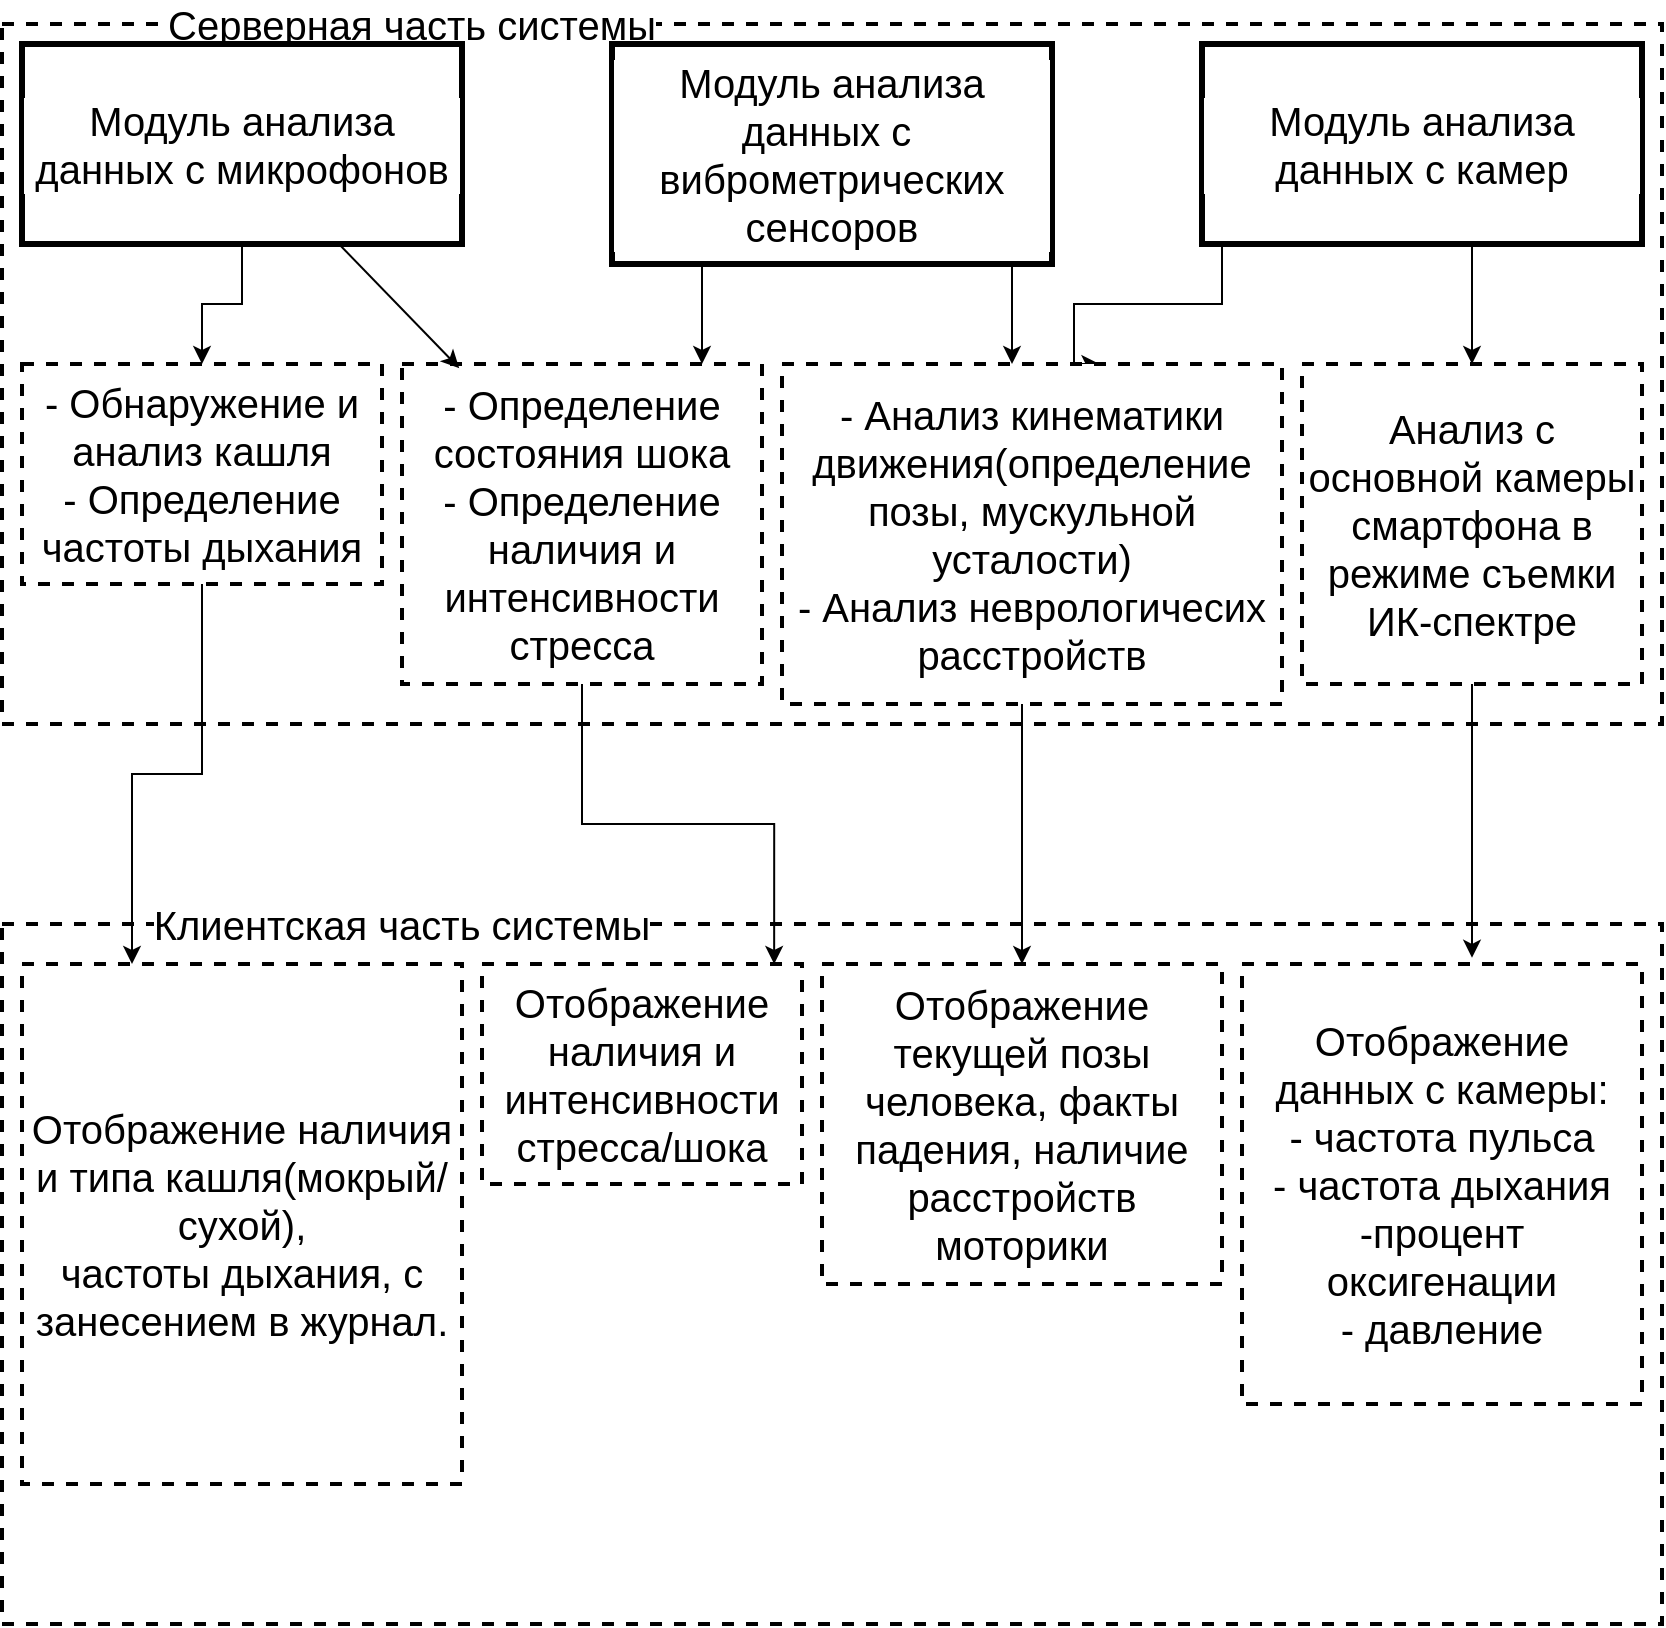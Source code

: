 <mxfile version="13.6.9" type="github"><diagram id="Hn-vYV_qxTTqjvjzKSBe" name="Page-1"><mxGraphModel dx="1426" dy="713" grid="1" gridSize="10" guides="1" tooltips="1" connect="1" arrows="1" fold="1" page="1" pageScale="1" pageWidth="850" pageHeight="1100" math="0" shadow="0"><root><mxCell id="0"/><mxCell id="1" parent="0"/><mxCell id="Nb0pOmXJ2of3hoLyl4rH-2" value="" style="rounded=0;whiteSpace=wrap;html=1;dashed=1;strokeWidth=2;perimeterSpacing=1;fillColor=none;" vertex="1" parent="1"><mxGeometry x="10" y="230" width="830" height="350" as="geometry"/></mxCell><mxCell id="Nb0pOmXJ2of3hoLyl4rH-3" value="" style="rounded=0;whiteSpace=wrap;html=1;dashed=1;strokeWidth=2;perimeterSpacing=1;fillColor=none;" vertex="1" parent="1"><mxGeometry x="10" y="680" width="830" height="350" as="geometry"/></mxCell><mxCell id="Nb0pOmXJ2of3hoLyl4rH-4" value="Серверная часть системы" style="text;html=1;strokeColor=none;fillColor=none;align=center;verticalAlign=middle;whiteSpace=wrap;rounded=0;dashed=1;opacity=0;labelBackgroundColor=#ffffff;fontSize=20;" vertex="1" parent="1"><mxGeometry x="80" y="220" width="270" height="20" as="geometry"/></mxCell><mxCell id="Nb0pOmXJ2of3hoLyl4rH-5" value="&lt;div&gt;Клиентская часть системы&lt;/div&gt;" style="text;html=1;strokeColor=none;fillColor=none;align=center;verticalAlign=middle;whiteSpace=wrap;rounded=0;dashed=1;labelBackgroundColor=#ffffff;fontSize=20;opacity=0;" vertex="1" parent="1"><mxGeometry x="40" y="670" width="340" height="20" as="geometry"/></mxCell><mxCell id="Nb0pOmXJ2of3hoLyl4rH-16" value="" style="edgeStyle=orthogonalEdgeStyle;rounded=0;orthogonalLoop=1;jettySize=auto;html=1;fontSize=20;" edge="1" parent="1" source="Nb0pOmXJ2of3hoLyl4rH-6" target="Nb0pOmXJ2of3hoLyl4rH-15"><mxGeometry relative="1" as="geometry"/></mxCell><mxCell id="Nb0pOmXJ2of3hoLyl4rH-6" value="Модуль анализа данных с микрофонов " style="rounded=0;whiteSpace=wrap;html=1;labelBackgroundColor=#ffffff;strokeWidth=3;fontSize=20;fillColor=#FFFFFF;" vertex="1" parent="1"><mxGeometry x="20" y="240" width="220" height="100" as="geometry"/></mxCell><mxCell id="Nb0pOmXJ2of3hoLyl4rH-24" value="" style="edgeStyle=orthogonalEdgeStyle;rounded=0;orthogonalLoop=1;jettySize=auto;html=1;fontSize=20;entryX=0.635;entryY=0;entryDx=0;entryDy=0;entryPerimeter=0;" edge="1" parent="1" source="Nb0pOmXJ2of3hoLyl4rH-8" target="Nb0pOmXJ2of3hoLyl4rH-21"><mxGeometry relative="1" as="geometry"><Array as="points"><mxPoint x="620" y="370"/><mxPoint x="546" y="370"/></Array></mxGeometry></mxCell><mxCell id="Nb0pOmXJ2of3hoLyl4rH-25" value="" style="edgeStyle=orthogonalEdgeStyle;rounded=0;orthogonalLoop=1;jettySize=auto;html=1;fontSize=20;" edge="1" parent="1" source="Nb0pOmXJ2of3hoLyl4rH-8" target="Nb0pOmXJ2of3hoLyl4rH-22"><mxGeometry relative="1" as="geometry"><Array as="points"><mxPoint x="745" y="350"/><mxPoint x="745" y="350"/></Array></mxGeometry></mxCell><mxCell id="Nb0pOmXJ2of3hoLyl4rH-8" value="&lt;div&gt;Модуль анализа данных с камер&lt;/div&gt;" style="rounded=0;whiteSpace=wrap;html=1;labelBackgroundColor=#ffffff;strokeWidth=3;fillColor=#FFFFFF;fontSize=20;" vertex="1" parent="1"><mxGeometry x="610" y="240" width="220" height="100" as="geometry"/></mxCell><mxCell id="Nb0pOmXJ2of3hoLyl4rH-18" value="" style="edgeStyle=orthogonalEdgeStyle;rounded=0;orthogonalLoop=1;jettySize=auto;html=1;fontSize=20;" edge="1" parent="1" source="Nb0pOmXJ2of3hoLyl4rH-14" target="Nb0pOmXJ2of3hoLyl4rH-17"><mxGeometry relative="1" as="geometry"><Array as="points"><mxPoint x="360" y="360"/><mxPoint x="360" y="360"/></Array></mxGeometry></mxCell><mxCell id="Nb0pOmXJ2of3hoLyl4rH-23" value="" style="edgeStyle=orthogonalEdgeStyle;rounded=0;orthogonalLoop=1;jettySize=auto;html=1;fontSize=20;" edge="1" parent="1" source="Nb0pOmXJ2of3hoLyl4rH-14" target="Nb0pOmXJ2of3hoLyl4rH-21"><mxGeometry relative="1" as="geometry"><Array as="points"><mxPoint x="515" y="360"/><mxPoint x="515" y="360"/></Array></mxGeometry></mxCell><mxCell id="Nb0pOmXJ2of3hoLyl4rH-14" value="Модуль анализа данных с&amp;nbsp; виброметрических сенсоров" style="rounded=0;whiteSpace=wrap;html=1;labelBackgroundColor=#ffffff;strokeWidth=3;fillColor=#FFFFFF;fontSize=20;" vertex="1" parent="1"><mxGeometry x="315" y="240" width="220" height="110" as="geometry"/></mxCell><mxCell id="Nb0pOmXJ2of3hoLyl4rH-31" value="" style="edgeStyle=orthogonalEdgeStyle;rounded=0;orthogonalLoop=1;jettySize=auto;html=1;fontSize=20;entryX=0.25;entryY=0;entryDx=0;entryDy=0;" edge="1" parent="1" source="Nb0pOmXJ2of3hoLyl4rH-15" target="Nb0pOmXJ2of3hoLyl4rH-27"><mxGeometry relative="1" as="geometry"><mxPoint x="110" y="605" as="targetPoint"/></mxGeometry></mxCell><mxCell id="Nb0pOmXJ2of3hoLyl4rH-15" value="&lt;div&gt;- Обнаружение и анализ кашля&lt;/div&gt;&lt;div&gt;- Определение частоты дыхания&lt;br&gt;&lt;/div&gt;" style="rounded=0;whiteSpace=wrap;html=1;dashed=1;labelBackgroundColor=#ffffff;strokeWidth=2;fillColor=#FFFFFF;fontSize=20;" vertex="1" parent="1"><mxGeometry x="20" y="400" width="180" height="110" as="geometry"/></mxCell><mxCell id="Nb0pOmXJ2of3hoLyl4rH-32" value="" style="edgeStyle=orthogonalEdgeStyle;rounded=0;orthogonalLoop=1;jettySize=auto;html=1;fontSize=20;entryX=0.913;entryY=0;entryDx=0;entryDy=0;entryPerimeter=0;" edge="1" parent="1" source="Nb0pOmXJ2of3hoLyl4rH-17" target="Nb0pOmXJ2of3hoLyl4rH-28"><mxGeometry relative="1" as="geometry"/></mxCell><mxCell id="Nb0pOmXJ2of3hoLyl4rH-17" value="&lt;div&gt;- Определение состояния шока&lt;/div&gt;&lt;div&gt;- Определение наличия и интенсивности стресса&lt;br&gt;&lt;/div&gt;" style="rounded=0;whiteSpace=wrap;html=1;dashed=1;labelBackgroundColor=#ffffff;strokeWidth=2;fillColor=#FFFFFF;fontSize=20;" vertex="1" parent="1"><mxGeometry x="210" y="400" width="180" height="160" as="geometry"/></mxCell><mxCell id="Nb0pOmXJ2of3hoLyl4rH-19" value="" style="endArrow=classic;html=1;fontSize=20;entryX=0.159;entryY=0.013;entryDx=0;entryDy=0;entryPerimeter=0;" edge="1" parent="1" source="Nb0pOmXJ2of3hoLyl4rH-6" target="Nb0pOmXJ2of3hoLyl4rH-17"><mxGeometry width="50" height="50" relative="1" as="geometry"><mxPoint x="240" y="390" as="sourcePoint"/><mxPoint x="290" y="340" as="targetPoint"/></mxGeometry></mxCell><mxCell id="Nb0pOmXJ2of3hoLyl4rH-33" value="" style="edgeStyle=orthogonalEdgeStyle;rounded=0;orthogonalLoop=1;jettySize=auto;html=1;fontSize=20;entryX=0.5;entryY=0;entryDx=0;entryDy=0;" edge="1" parent="1" source="Nb0pOmXJ2of3hoLyl4rH-21" target="Nb0pOmXJ2of3hoLyl4rH-29"><mxGeometry relative="1" as="geometry"><mxPoint x="590" y="620" as="targetPoint"/><Array as="points"><mxPoint x="520" y="600"/><mxPoint x="520" y="600"/></Array></mxGeometry></mxCell><mxCell id="Nb0pOmXJ2of3hoLyl4rH-21" value="&lt;div&gt;- Анализ кинематики движения(определение позы, мускульной усталости)&lt;/div&gt;&lt;div&gt;- Анализ неврологичесих расстройств&lt;br&gt;&lt;/div&gt;" style="rounded=0;whiteSpace=wrap;html=1;labelBackgroundColor=#ffffff;strokeWidth=2;fillColor=#FFFFFF;fontSize=20;dashed=1;" vertex="1" parent="1"><mxGeometry x="400" y="400" width="250" height="170" as="geometry"/></mxCell><mxCell id="Nb0pOmXJ2of3hoLyl4rH-36" value="" style="edgeStyle=orthogonalEdgeStyle;rounded=0;orthogonalLoop=1;jettySize=auto;html=1;fontSize=20;entryX=0.575;entryY=-0.014;entryDx=0;entryDy=0;entryPerimeter=0;" edge="1" parent="1" source="Nb0pOmXJ2of3hoLyl4rH-22" target="Nb0pOmXJ2of3hoLyl4rH-26"><mxGeometry relative="1" as="geometry"><mxPoint x="745" y="690" as="targetPoint"/></mxGeometry></mxCell><mxCell id="Nb0pOmXJ2of3hoLyl4rH-22" value="Анализ с основной камеры смартфона в режиме съемки ИК-спектре" style="rounded=0;whiteSpace=wrap;html=1;dashed=1;labelBackgroundColor=#ffffff;strokeWidth=2;fillColor=#FFFFFF;fontSize=20;" vertex="1" parent="1"><mxGeometry x="660" y="400" width="170" height="160" as="geometry"/></mxCell><mxCell id="Nb0pOmXJ2of3hoLyl4rH-26" value="&lt;div&gt;Отображение данных с камеры:&lt;/div&gt;&lt;div&gt;- частота пульса&lt;/div&gt;&lt;div&gt;- частота дыхания&lt;/div&gt;&lt;div&gt;-процент оксигенации&lt;/div&gt;&lt;div&gt;- давление&lt;br&gt;&lt;/div&gt;" style="rounded=0;whiteSpace=wrap;html=1;dashed=1;labelBackgroundColor=#ffffff;strokeWidth=2;fillColor=#FFFFFF;fontSize=20;" vertex="1" parent="1"><mxGeometry x="630" y="700" width="200" height="220" as="geometry"/></mxCell><mxCell id="Nb0pOmXJ2of3hoLyl4rH-27" value="&lt;div&gt;Отображение наличия и типа кашля(мокрый/сухой),&lt;/div&gt;&lt;div&gt;частоты дыхания, с занесением в журнал.&lt;/div&gt;" style="rounded=0;whiteSpace=wrap;html=1;dashed=1;labelBackgroundColor=#ffffff;strokeWidth=2;fillColor=#FFFFFF;fontSize=20;" vertex="1" parent="1"><mxGeometry x="20" y="700" width="220" height="260" as="geometry"/></mxCell><mxCell id="Nb0pOmXJ2of3hoLyl4rH-28" value="&lt;div&gt;Отображение наличия и интенсивности стресса/шока&lt;/div&gt;" style="rounded=0;whiteSpace=wrap;html=1;dashed=1;labelBackgroundColor=#ffffff;strokeWidth=2;fillColor=#FFFFFF;fontSize=20;" vertex="1" parent="1"><mxGeometry x="250" y="700" width="160" height="110" as="geometry"/></mxCell><mxCell id="Nb0pOmXJ2of3hoLyl4rH-29" value="Отображение текущей позы человека, факты падения, наличие расстройств моторики" style="rounded=0;whiteSpace=wrap;html=1;dashed=1;labelBackgroundColor=#ffffff;strokeWidth=2;fillColor=#FFFFFF;fontSize=20;" vertex="1" parent="1"><mxGeometry x="420" y="700" width="200" height="160" as="geometry"/></mxCell></root></mxGraphModel></diagram></mxfile>
